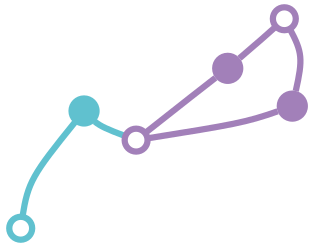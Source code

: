 digraph G {
	graph [Damping=0.2,
		K=0.2,
		bb="0,0,143,111",
		bgcolor=transparent,
		color=none,
		dir=none,
		dpi=300,
		layout=fdp,
		maxiter=10000,
		nodesep=0.02,
		outputorder=edgesfirst,
		overlap=compress,
		penwidth=0,
		rankdir=LR,
		ranksep=0.02,
		sep=1,
		splines=curved
	];
	node [label="\N"];
	edge [dir=none,
		headlabel="",
		label="",
		taillabel=""
	];
	"HX.separation_material_balance_node"	[color="#a280b9",
		fillcolor="#a280b9",
		gradientangle=0,
		height=0.19444,
		label="",
		margin=0,
		orientation=0.0,
		peripheries=1,
		pin=true,
		pos="105.3,82.195",
		shape=circle,
		style=filled,
		width=0.19444];
	"HX.outs[0].F"	[color="#a280b9",
		fillcolor=none,
		gradientangle=0,
		height=0.15278,
		label="",
		margin=0,
		orientation=0.0,
		penwidth=3,
		peripheries=1,
		pin=true,
		pos="132.48,106",
		shape=circle,
		style=filled,
		width=0.15278];
	"HX.separation_material_balance_node":c -> "HX.outs[0].F":c	[arrowhead=none,
		arrowtail=none,
		color="#a280b9",
		len=0.5,
		name="HX.separation_material_balance_node_HX.outs[0].F",
		penwidth=3,
		pos="110.94,87.037 121.39,96.002 124.29,98.522 128.27,102.14",
		style=solid];
	"HX.outs[1].F"	[color="#a280b9",
		fillcolor=none,
		gradientangle=0,
		height=0.15278,
		label="",
		margin=0,
		orientation=0.0,
		penwidth=3,
		peripheries=1,
		pin=true,
		pos="61.335,47.737",
		shape=circle,
		style=filled,
		width=0.15278];
	"HX.separation_material_balance_node":c -> "HX.outs[1].F":c	[arrowhead=none,
		arrowtail=none,
		color="#a280b9",
		len=0.5,
		name="HX.separation_material_balance_node_HX.outs[1].F",
		penwidth=3,
		pos="99.411,77.646 91.645,71.636 87.319,68.232 65.861,51.307",
		style=solid];
	"HX.overall_material_balance_node"	[color="#a280b9",
		fillcolor="#a280b9",
		gradientangle=0,
		height=0.19444,
		label="",
		margin=0,
		orientation=0.0,
		peripheries=1,
		pin=true,
		pos="136.3,64.068",
		shape=circle,
		style=filled,
		width=0.19444];
	"HX.overall_material_balance_node":c -> "HX.outs[0].F":c	[arrowhead=none,
		arrowtail=none,
		color="#a280b9",
		len=0.5,
		name="HX.overall_material_balance_node_HX.outs[0].F",
		penwidth=3,
		pos="137.97,71.295 141.44,86.765 141.12,89.898 135.16,101.07",
		style=solid];
	"HX.overall_material_balance_node":c -> "HX.outs[1].F":c	[arrowhead=none,
		arrowtail=none,
		color="#a280b9",
		len=0.5,
		name="HX.overall_material_balance_node_HX.outs[1].F",
		penwidth=3,
		pos="129.31,61.578 114.09,56.242 108.44,55.224 66.869,48.617",
		style=solid];
	"HX.vle_phenomena_node"	[color="#60c1cf",
		fillcolor="#60c1cf",
		gradientangle=0,
		height=0.19444,
		label="",
		margin=0,
		orientation=0.0,
		peripheries=1,
		pin=true,
		pos="36.335,61.735",
		shape=circle,
		style=filled,
		width=0.19444];
	"HX.vle_phenomena_node":c -> "HX.outs[1].F":c	[arrowhead=none,
		arrowtail=none,
		color="#60c1cf",
		len=0.5,
		name="HX.vle_phenomena_node_HX.outs[1].F",
		penwidth=3,
		pos="41.463,56.672 44.352,54.315 47.592,52.906 56.061,49.712",
		style=solid];
	"HX.T"	[color="#60c1cf",
		fillcolor=none,
		gradientangle=0,
		height=0.15278,
		label="",
		margin=0,
		orientation=0.0,
		penwidth=3,
		peripheries=1,
		pin=true,
		pos="5.9408,5.4406",
		shape=circle,
		style=filled,
		width=0.15278];
	"HX.vle_phenomena_node":c -> "HX.T":c	[arrowhead=none,
		arrowtail=none,
		color="#60c1cf",
		len=0.5,
		name="HX.vle_phenomena_node_HX.T",
		penwidth=3,
		pos="31.872,56.221 11.501,31.012 9.4338,27.605 6.798,11.042",
		style=solid];
}
